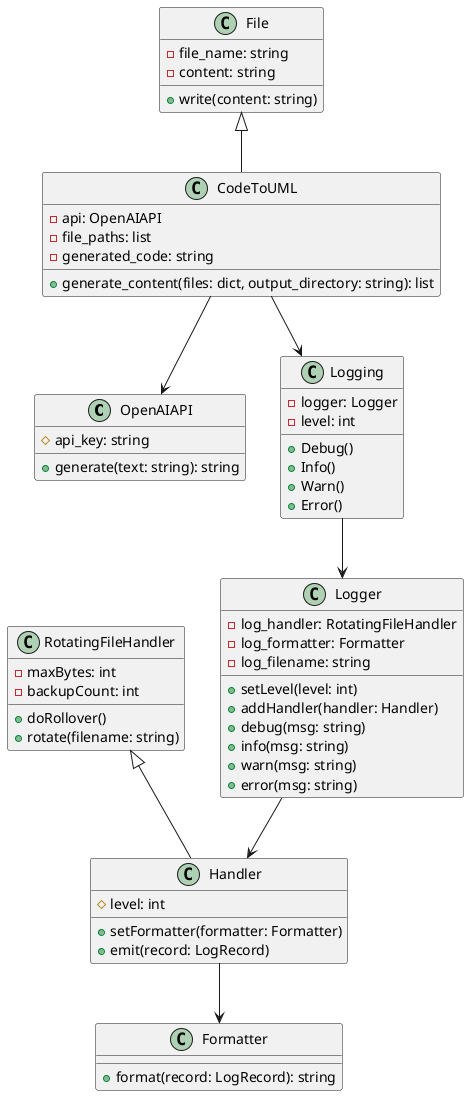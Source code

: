 @startuml
title code_to_uml.py
if code == "":
            continue
        # Add file path to list
        file_paths.append(file_path)
        # Generate code from the OpenAI API
        generated_code += api.generate(code)  # Concatenate the generated code
    # Write the generated code to a file in the output directory
    with open(os.path.join(output_directory, 'generated_code.py'), 'w+') as f:
        f.write(generated_code)
    return file_paths  # Return the list of processed file paths

````

@startuml

class OpenAIAPI {
    # api_key: string
    +generate(text: string): string
}

class Logging {
    -logger: Logger
    -level: int
    +Debug()
    +Info()
    +Warn()
    +Error()
}

class Logger {
    -log_handler: RotatingFileHandler
    -log_formatter: Formatter
    -log_filename: string
    +setLevel(level: int)
    +addHandler(handler: Handler)
    +debug(msg: string)
    +info(msg: string)
    +warn(msg: string)
    +error(msg: string)
}

class Handler {
    #level: int
    +setFormatter(formatter: Formatter)
    +emit(record: LogRecord)
}

class RotatingFileHandler {
    -maxBytes: int
    -backupCount: int
    +doRollover()
    +rotate(filename: string)
}

class Formatter {
    +format(record: LogRecord): string
}

class File {
    -file_name: string
    -content: string
    +write(content: string)
}

class CodeToUML {
    -api: OpenAIAPI
    -file_paths: list
    -generated_code: string
    +generate_content(files: dict, output_directory: string): list
}

CodeToUML --> OpenAIAPI
CodeToUML --> Logging
Logging --> Logger
Logger --> Handler
Handler --> Formatter
RotatingFileHandler <|-- Handler
File <|-- CodeToUML

@enduml_paths})
    
    @startuml

    |     Main     |
    |--------------|
    | +code        |
    |--------------|
    | +not strip() |                  ------------
    |    +logging.in "Skipping empty file:<$file_path$>" |    |<--        |
    |              |                                         |           |
    |              |                                         |<--        |
    |              |                        True             |           |
    |              |<----------------------------------------|           |
    |              |                                False      |           |
    |              |  -----                                     |           |
    |              +-->|strip()|    --------                |           |
    |                   ----------    |      |               |           |
    |                        |        |      |  <--------   |           |
    |                        |        |      |       True   |           |
    |                        |        |      |   ------------           |
    |             |<---------   -------------->|not generated_code
    |logging.info|                             ----------------->|generated_code_for_file|   | generated_code
    |        "Processing file:<$file_path$>"                         -------------------->|
    |                                                                          |      |
    |                                                                          |      |
    |                                                                          |<-----
    |                                                                ----------- |
    |                                                          |     |<----
    |                                       ------------       |     |
    |                                       |    True  |       |     |
    |                                       |----------->|not generated_code_for_file|
    |                                       |<--------          |  or  |
    |                                       |       False       |"UML generation failed" in generated_code_for_file
    |                                       -----------       |   ------------
    |                                                           |       |<-----
    |                                                               |       |
    |<-----                                                          |       |                                             
    |               logging.error "Failed to generate UML diagram for:<$file_path$>" ---| 
    |<-----           raise ValueError "Failed to generate UML diagram for:<$file_path$>" |
    | generated_code += generated_code_for_file                                            |
    |--------------------------------------------------------------------------------------|


    @endumlUML diagrams cannot be created for code snippets as they do not contain enough information about the structure and relationships between classes and objects. UML diagrams are typically created to visualize the design and architecture of a software system, not individual functions or methods. It would therefore be more appropriate to create UML diagrams for the overall design and architecture of the software system in which this code snippet is a part of.
@enduml